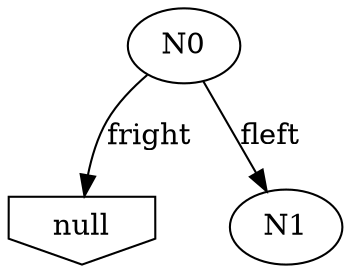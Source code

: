 digraph s1 {
	nodesep=.5; ordering=out;
	null [ shape = invhouse ];
	N0->null 	[ label = fright ];
	N0->N1 	[ label = fleft ];
}
